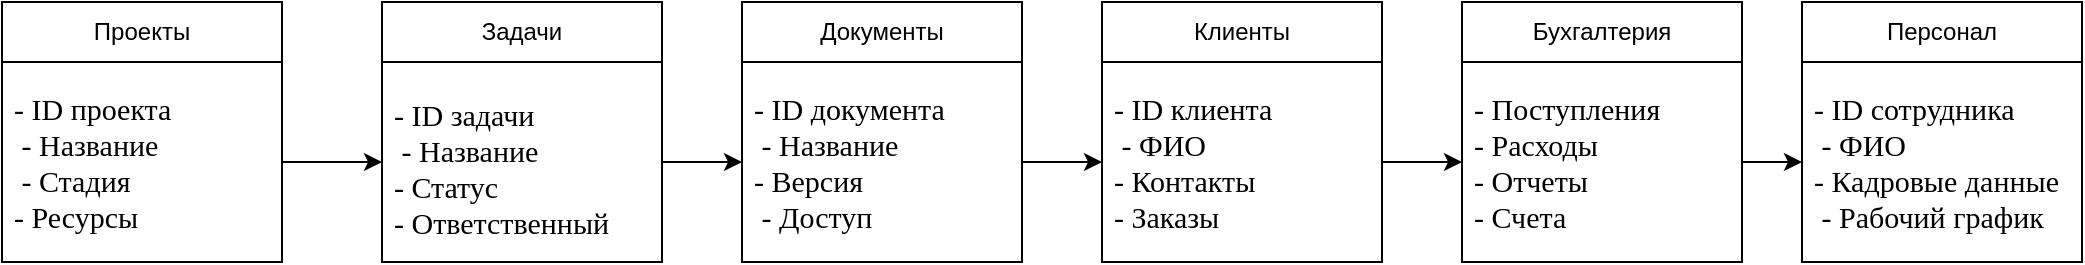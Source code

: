 <mxfile version="21.8.0" type="device">
  <diagram id="C5RBs43oDa-KdzZeNtuy" name="Page-1">
    <mxGraphModel dx="1066" dy="611" grid="1" gridSize="10" guides="1" tooltips="1" connect="1" arrows="1" fold="1" page="1" pageScale="1" pageWidth="827" pageHeight="1169" math="0" shadow="0">
      <root>
        <mxCell id="WIyWlLk6GJQsqaUBKTNV-0" />
        <mxCell id="WIyWlLk6GJQsqaUBKTNV-1" parent="WIyWlLk6GJQsqaUBKTNV-0" />
        <mxCell id="dnUt6qrTZer4wCQuMmQw-16" value=" Задачи " style="swimlane;fontStyle=0;childLayout=stackLayout;horizontal=1;startSize=30;horizontalStack=0;resizeParent=1;resizeParentMax=0;resizeLast=0;collapsible=1;marginBottom=0;whiteSpace=wrap;html=1;" vertex="1" parent="WIyWlLk6GJQsqaUBKTNV-1">
          <mxGeometry x="240" y="220" width="140" height="130" as="geometry" />
        </mxCell>
        <mxCell id="dnUt6qrTZer4wCQuMmQw-17" value="&lt;p style=&quot;font-size: 15px;&quot;&gt;&lt;font style=&quot;font-size: 15px;&quot; face=&quot;Times New Roman&quot;&gt; - ID задачи&amp;nbsp;&lt;br&gt;&lt;span style=&quot;background-color: rgb(255, 255, 255);&quot;&gt;&amp;nbsp;- Название&amp;nbsp;&lt;br&gt;&lt;/span&gt;&lt;span style=&quot;background-color: rgb(255, 255, 255);&quot;&gt;- Статус&amp;nbsp;&lt;br&gt;&lt;/span&gt;&lt;span style=&quot;background-color: rgb(255, 255, 255);&quot;&gt;- Ответственный &lt;/span&gt;&lt;/font&gt;&lt;/p&gt;" style="text;strokeColor=none;fillColor=none;align=left;verticalAlign=middle;spacingLeft=4;spacingRight=4;overflow=hidden;points=[[0,0.5],[1,0.5]];portConstraint=eastwest;rotatable=0;whiteSpace=wrap;html=1;" vertex="1" parent="dnUt6qrTZer4wCQuMmQw-16">
          <mxGeometry y="30" width="140" height="100" as="geometry" />
        </mxCell>
        <mxCell id="dnUt6qrTZer4wCQuMmQw-20" value="Проекты " style="swimlane;fontStyle=0;childLayout=stackLayout;horizontal=1;startSize=30;horizontalStack=0;resizeParent=1;resizeParentMax=0;resizeLast=0;collapsible=1;marginBottom=0;whiteSpace=wrap;html=1;" vertex="1" parent="WIyWlLk6GJQsqaUBKTNV-1">
          <mxGeometry x="50" y="220" width="140" height="130" as="geometry" />
        </mxCell>
        <mxCell id="dnUt6qrTZer4wCQuMmQw-21" value="&lt;font style=&quot;font-size: 15px;&quot; face=&quot;Times New Roman&quot;&gt;- ID проекта&amp;nbsp;&lt;br style=&quot;margin: 0px; padding: 0px; box-sizing: inherit; background-color: rgb(255, 255, 255);&quot;&gt;&lt;/font&gt;&lt;span style=&quot;background-color: rgb(255, 255, 255); font-size: 15px; font-family: &amp;quot;Times New Roman&amp;quot;;&quot;&gt;&amp;nbsp;- Название&amp;nbsp;&lt;/span&gt;&lt;font style=&quot;font-size: 15px;&quot; face=&quot;Times New Roman&quot;&gt;&lt;br&gt;&lt;span style=&quot;background-color: rgb(255, 255, 255);&quot;&gt;&amp;nbsp;- Стадия&amp;nbsp;&lt;/span&gt;&lt;br style=&quot;margin: 0px; padding: 0px; box-sizing: inherit; background-color: rgb(255, 255, 255);&quot;&gt;&lt;span style=&quot;background-color: rgb(255, 255, 255);&quot;&gt;- Ресурсы  &lt;/span&gt;&lt;/font&gt;" style="text;strokeColor=none;fillColor=none;align=left;verticalAlign=middle;spacingLeft=4;spacingRight=4;overflow=hidden;points=[[0,0.5],[1,0.5]];portConstraint=eastwest;rotatable=0;whiteSpace=wrap;html=1;" vertex="1" parent="dnUt6qrTZer4wCQuMmQw-20">
          <mxGeometry y="30" width="140" height="100" as="geometry" />
        </mxCell>
        <mxCell id="dnUt6qrTZer4wCQuMmQw-24" value="Документы " style="swimlane;fontStyle=0;childLayout=stackLayout;horizontal=1;startSize=30;horizontalStack=0;resizeParent=1;resizeParentMax=0;resizeLast=0;collapsible=1;marginBottom=0;whiteSpace=wrap;html=1;" vertex="1" parent="WIyWlLk6GJQsqaUBKTNV-1">
          <mxGeometry x="420" y="220" width="140" height="130" as="geometry" />
        </mxCell>
        <mxCell id="dnUt6qrTZer4wCQuMmQw-25" value="&lt;font style=&quot;font-size: 15px;&quot; face=&quot;Times New Roman&quot;&gt;- ID документа&amp;nbsp;&lt;br style=&quot;margin: 0px; padding: 0px; box-sizing: inherit; background-color: rgb(255, 255, 255);&quot;&gt;&lt;span style=&quot;background-color: rgb(255, 255, 255);&quot;&gt;&amp;nbsp;- Название&amp;nbsp;&lt;/span&gt;&lt;br style=&quot;margin: 0px; padding: 0px; box-sizing: inherit; background-color: rgb(255, 255, 255);&quot;&gt;&lt;span style=&quot;background-color: rgb(255, 255, 255);&quot;&gt;- Версия&amp;nbsp;&lt;/span&gt;&lt;br style=&quot;margin: 0px; padding: 0px; box-sizing: inherit; background-color: rgb(255, 255, 255);&quot;&gt;&lt;span style=&quot;background-color: rgb(255, 255, 255);&quot;&gt;&amp;nbsp;- Доступ   &lt;/span&gt;&lt;/font&gt;" style="text;strokeColor=none;fillColor=none;align=left;verticalAlign=middle;spacingLeft=4;spacingRight=4;overflow=hidden;points=[[0,0.5],[1,0.5]];portConstraint=eastwest;rotatable=0;whiteSpace=wrap;html=1;" vertex="1" parent="dnUt6qrTZer4wCQuMmQw-24">
          <mxGeometry y="30" width="140" height="100" as="geometry" />
        </mxCell>
        <mxCell id="dnUt6qrTZer4wCQuMmQw-28" value="Клиенты " style="swimlane;fontStyle=0;childLayout=stackLayout;horizontal=1;startSize=30;horizontalStack=0;resizeParent=1;resizeParentMax=0;resizeLast=0;collapsible=1;marginBottom=0;whiteSpace=wrap;html=1;" vertex="1" parent="WIyWlLk6GJQsqaUBKTNV-1">
          <mxGeometry x="600" y="220" width="140" height="130" as="geometry" />
        </mxCell>
        <mxCell id="dnUt6qrTZer4wCQuMmQw-29" value="&lt;font style=&quot;font-size: 15px;&quot; face=&quot;Times New Roman&quot;&gt;- ID клиента&amp;nbsp;&lt;br style=&quot;margin: 0px; padding: 0px; box-sizing: inherit; background-color: rgb(255, 255, 255);&quot;&gt;&lt;span style=&quot;background-color: rgb(255, 255, 255);&quot;&gt;&amp;nbsp;- ФИО&amp;nbsp;&lt;/span&gt;&lt;br style=&quot;margin: 0px; padding: 0px; box-sizing: inherit; background-color: rgb(255, 255, 255);&quot;&gt;&lt;span style=&quot;background-color: rgb(255, 255, 255);&quot;&gt;- Контакты&amp;nbsp;&lt;/span&gt;&lt;br style=&quot;margin: 0px; padding: 0px; box-sizing: inherit; background-color: rgb(255, 255, 255);&quot;&gt;&lt;span style=&quot;background-color: rgb(255, 255, 255);&quot;&gt;- Заказы &lt;/span&gt;&lt;/font&gt;" style="text;strokeColor=none;fillColor=none;align=left;verticalAlign=middle;spacingLeft=4;spacingRight=4;overflow=hidden;points=[[0,0.5],[1,0.5]];portConstraint=eastwest;rotatable=0;whiteSpace=wrap;html=1;" vertex="1" parent="dnUt6qrTZer4wCQuMmQw-28">
          <mxGeometry y="30" width="140" height="100" as="geometry" />
        </mxCell>
        <mxCell id="dnUt6qrTZer4wCQuMmQw-32" value="Бухгалтерия " style="swimlane;fontStyle=0;childLayout=stackLayout;horizontal=1;startSize=30;horizontalStack=0;resizeParent=1;resizeParentMax=0;resizeLast=0;collapsible=1;marginBottom=0;whiteSpace=wrap;html=1;" vertex="1" parent="WIyWlLk6GJQsqaUBKTNV-1">
          <mxGeometry x="780" y="220" width="140" height="130" as="geometry" />
        </mxCell>
        <mxCell id="dnUt6qrTZer4wCQuMmQw-33" value="&lt;font style=&quot;font-size: 15px;&quot; face=&quot;Times New Roman&quot;&gt;- Поступления&amp;nbsp;&lt;br style=&quot;margin: 0px; padding: 0px; box-sizing: inherit; background-color: rgb(255, 255, 255);&quot;&gt;&lt;span style=&quot;background-color: rgb(255, 255, 255);&quot;&gt;- Расходы&amp;nbsp;&lt;/span&gt;&lt;br style=&quot;margin: 0px; padding: 0px; box-sizing: inherit; background-color: rgb(255, 255, 255);&quot;&gt;&lt;span style=&quot;background-color: rgb(255, 255, 255);&quot;&gt;- Отчеты&amp;nbsp;&lt;/span&gt;&lt;br style=&quot;margin: 0px; padding: 0px; box-sizing: inherit; background-color: rgb(255, 255, 255);&quot;&gt;&lt;span style=&quot;background-color: rgb(255, 255, 255);&quot;&gt;- Счета     &lt;/span&gt;&lt;/font&gt;" style="text;strokeColor=none;fillColor=none;align=left;verticalAlign=middle;spacingLeft=4;spacingRight=4;overflow=hidden;points=[[0,0.5],[1,0.5]];portConstraint=eastwest;rotatable=0;whiteSpace=wrap;html=1;" vertex="1" parent="dnUt6qrTZer4wCQuMmQw-32">
          <mxGeometry y="30" width="140" height="100" as="geometry" />
        </mxCell>
        <mxCell id="dnUt6qrTZer4wCQuMmQw-36" value="Персонал " style="swimlane;fontStyle=0;childLayout=stackLayout;horizontal=1;startSize=30;horizontalStack=0;resizeParent=1;resizeParentMax=0;resizeLast=0;collapsible=1;marginBottom=0;whiteSpace=wrap;html=1;" vertex="1" parent="WIyWlLk6GJQsqaUBKTNV-1">
          <mxGeometry x="950" y="220" width="140" height="130" as="geometry" />
        </mxCell>
        <mxCell id="dnUt6qrTZer4wCQuMmQw-37" value="&lt;font style=&quot;font-size: 15px;&quot; face=&quot;Times New Roman&quot;&gt;- ID сотрудника&amp;nbsp;&lt;br style=&quot;margin: 0px; padding: 0px; box-sizing: inherit; background-color: rgb(255, 255, 255);&quot;&gt;&lt;span style=&quot;background-color: rgb(255, 255, 255);&quot;&gt;&amp;nbsp;- ФИО&amp;nbsp;&lt;/span&gt;&lt;br style=&quot;margin: 0px; padding: 0px; box-sizing: inherit; background-color: rgb(255, 255, 255);&quot;&gt;&lt;span style=&quot;background-color: rgb(255, 255, 255);&quot;&gt;- Кадровые данные&lt;/span&gt;&lt;br style=&quot;margin: 0px; padding: 0px; box-sizing: inherit; background-color: rgb(255, 255, 255);&quot;&gt;&lt;span style=&quot;background-color: rgb(255, 255, 255);&quot;&gt;&amp;nbsp;- Рабочий график&amp;nbsp;&lt;/span&gt;&lt;/font&gt;" style="text;strokeColor=none;fillColor=none;align=left;verticalAlign=middle;spacingLeft=4;spacingRight=4;overflow=hidden;points=[[0,0.5],[1,0.5]];portConstraint=eastwest;rotatable=0;whiteSpace=wrap;html=1;" vertex="1" parent="dnUt6qrTZer4wCQuMmQw-36">
          <mxGeometry y="30" width="140" height="100" as="geometry" />
        </mxCell>
        <mxCell id="dnUt6qrTZer4wCQuMmQw-42" style="edgeStyle=orthogonalEdgeStyle;rounded=0;orthogonalLoop=1;jettySize=auto;html=1;entryX=0;entryY=0.5;entryDx=0;entryDy=0;" edge="1" parent="WIyWlLk6GJQsqaUBKTNV-1" source="dnUt6qrTZer4wCQuMmQw-21" target="dnUt6qrTZer4wCQuMmQw-17">
          <mxGeometry relative="1" as="geometry" />
        </mxCell>
        <mxCell id="dnUt6qrTZer4wCQuMmQw-43" style="edgeStyle=orthogonalEdgeStyle;rounded=0;orthogonalLoop=1;jettySize=auto;html=1;entryX=0;entryY=0.5;entryDx=0;entryDy=0;" edge="1" parent="WIyWlLk6GJQsqaUBKTNV-1" source="dnUt6qrTZer4wCQuMmQw-17" target="dnUt6qrTZer4wCQuMmQw-25">
          <mxGeometry relative="1" as="geometry" />
        </mxCell>
        <mxCell id="dnUt6qrTZer4wCQuMmQw-45" style="edgeStyle=orthogonalEdgeStyle;rounded=0;orthogonalLoop=1;jettySize=auto;html=1;entryX=0;entryY=0.5;entryDx=0;entryDy=0;" edge="1" parent="WIyWlLk6GJQsqaUBKTNV-1" source="dnUt6qrTZer4wCQuMmQw-25" target="dnUt6qrTZer4wCQuMmQw-29">
          <mxGeometry relative="1" as="geometry" />
        </mxCell>
        <mxCell id="dnUt6qrTZer4wCQuMmQw-46" style="edgeStyle=orthogonalEdgeStyle;rounded=0;orthogonalLoop=1;jettySize=auto;html=1;exitX=1;exitY=0.5;exitDx=0;exitDy=0;entryX=0;entryY=0.5;entryDx=0;entryDy=0;" edge="1" parent="WIyWlLk6GJQsqaUBKTNV-1" source="dnUt6qrTZer4wCQuMmQw-29" target="dnUt6qrTZer4wCQuMmQw-33">
          <mxGeometry relative="1" as="geometry" />
        </mxCell>
        <mxCell id="dnUt6qrTZer4wCQuMmQw-47" style="edgeStyle=orthogonalEdgeStyle;rounded=0;orthogonalLoop=1;jettySize=auto;html=1;entryX=0;entryY=0.5;entryDx=0;entryDy=0;" edge="1" parent="WIyWlLk6GJQsqaUBKTNV-1" source="dnUt6qrTZer4wCQuMmQw-33" target="dnUt6qrTZer4wCQuMmQw-37">
          <mxGeometry relative="1" as="geometry" />
        </mxCell>
      </root>
    </mxGraphModel>
  </diagram>
</mxfile>
